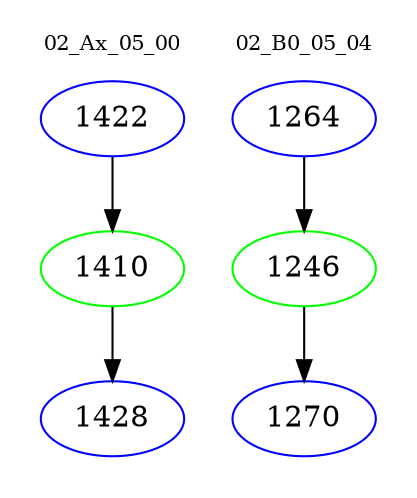 digraph{
subgraph cluster_0 {
color = white
label = "02_Ax_05_00";
fontsize=10;
T0_1422 [label="1422", color="blue"]
T0_1422 -> T0_1410 [color="black"]
T0_1410 [label="1410", color="green"]
T0_1410 -> T0_1428 [color="black"]
T0_1428 [label="1428", color="blue"]
}
subgraph cluster_1 {
color = white
label = "02_B0_05_04";
fontsize=10;
T1_1264 [label="1264", color="blue"]
T1_1264 -> T1_1246 [color="black"]
T1_1246 [label="1246", color="green"]
T1_1246 -> T1_1270 [color="black"]
T1_1270 [label="1270", color="blue"]
}
}
